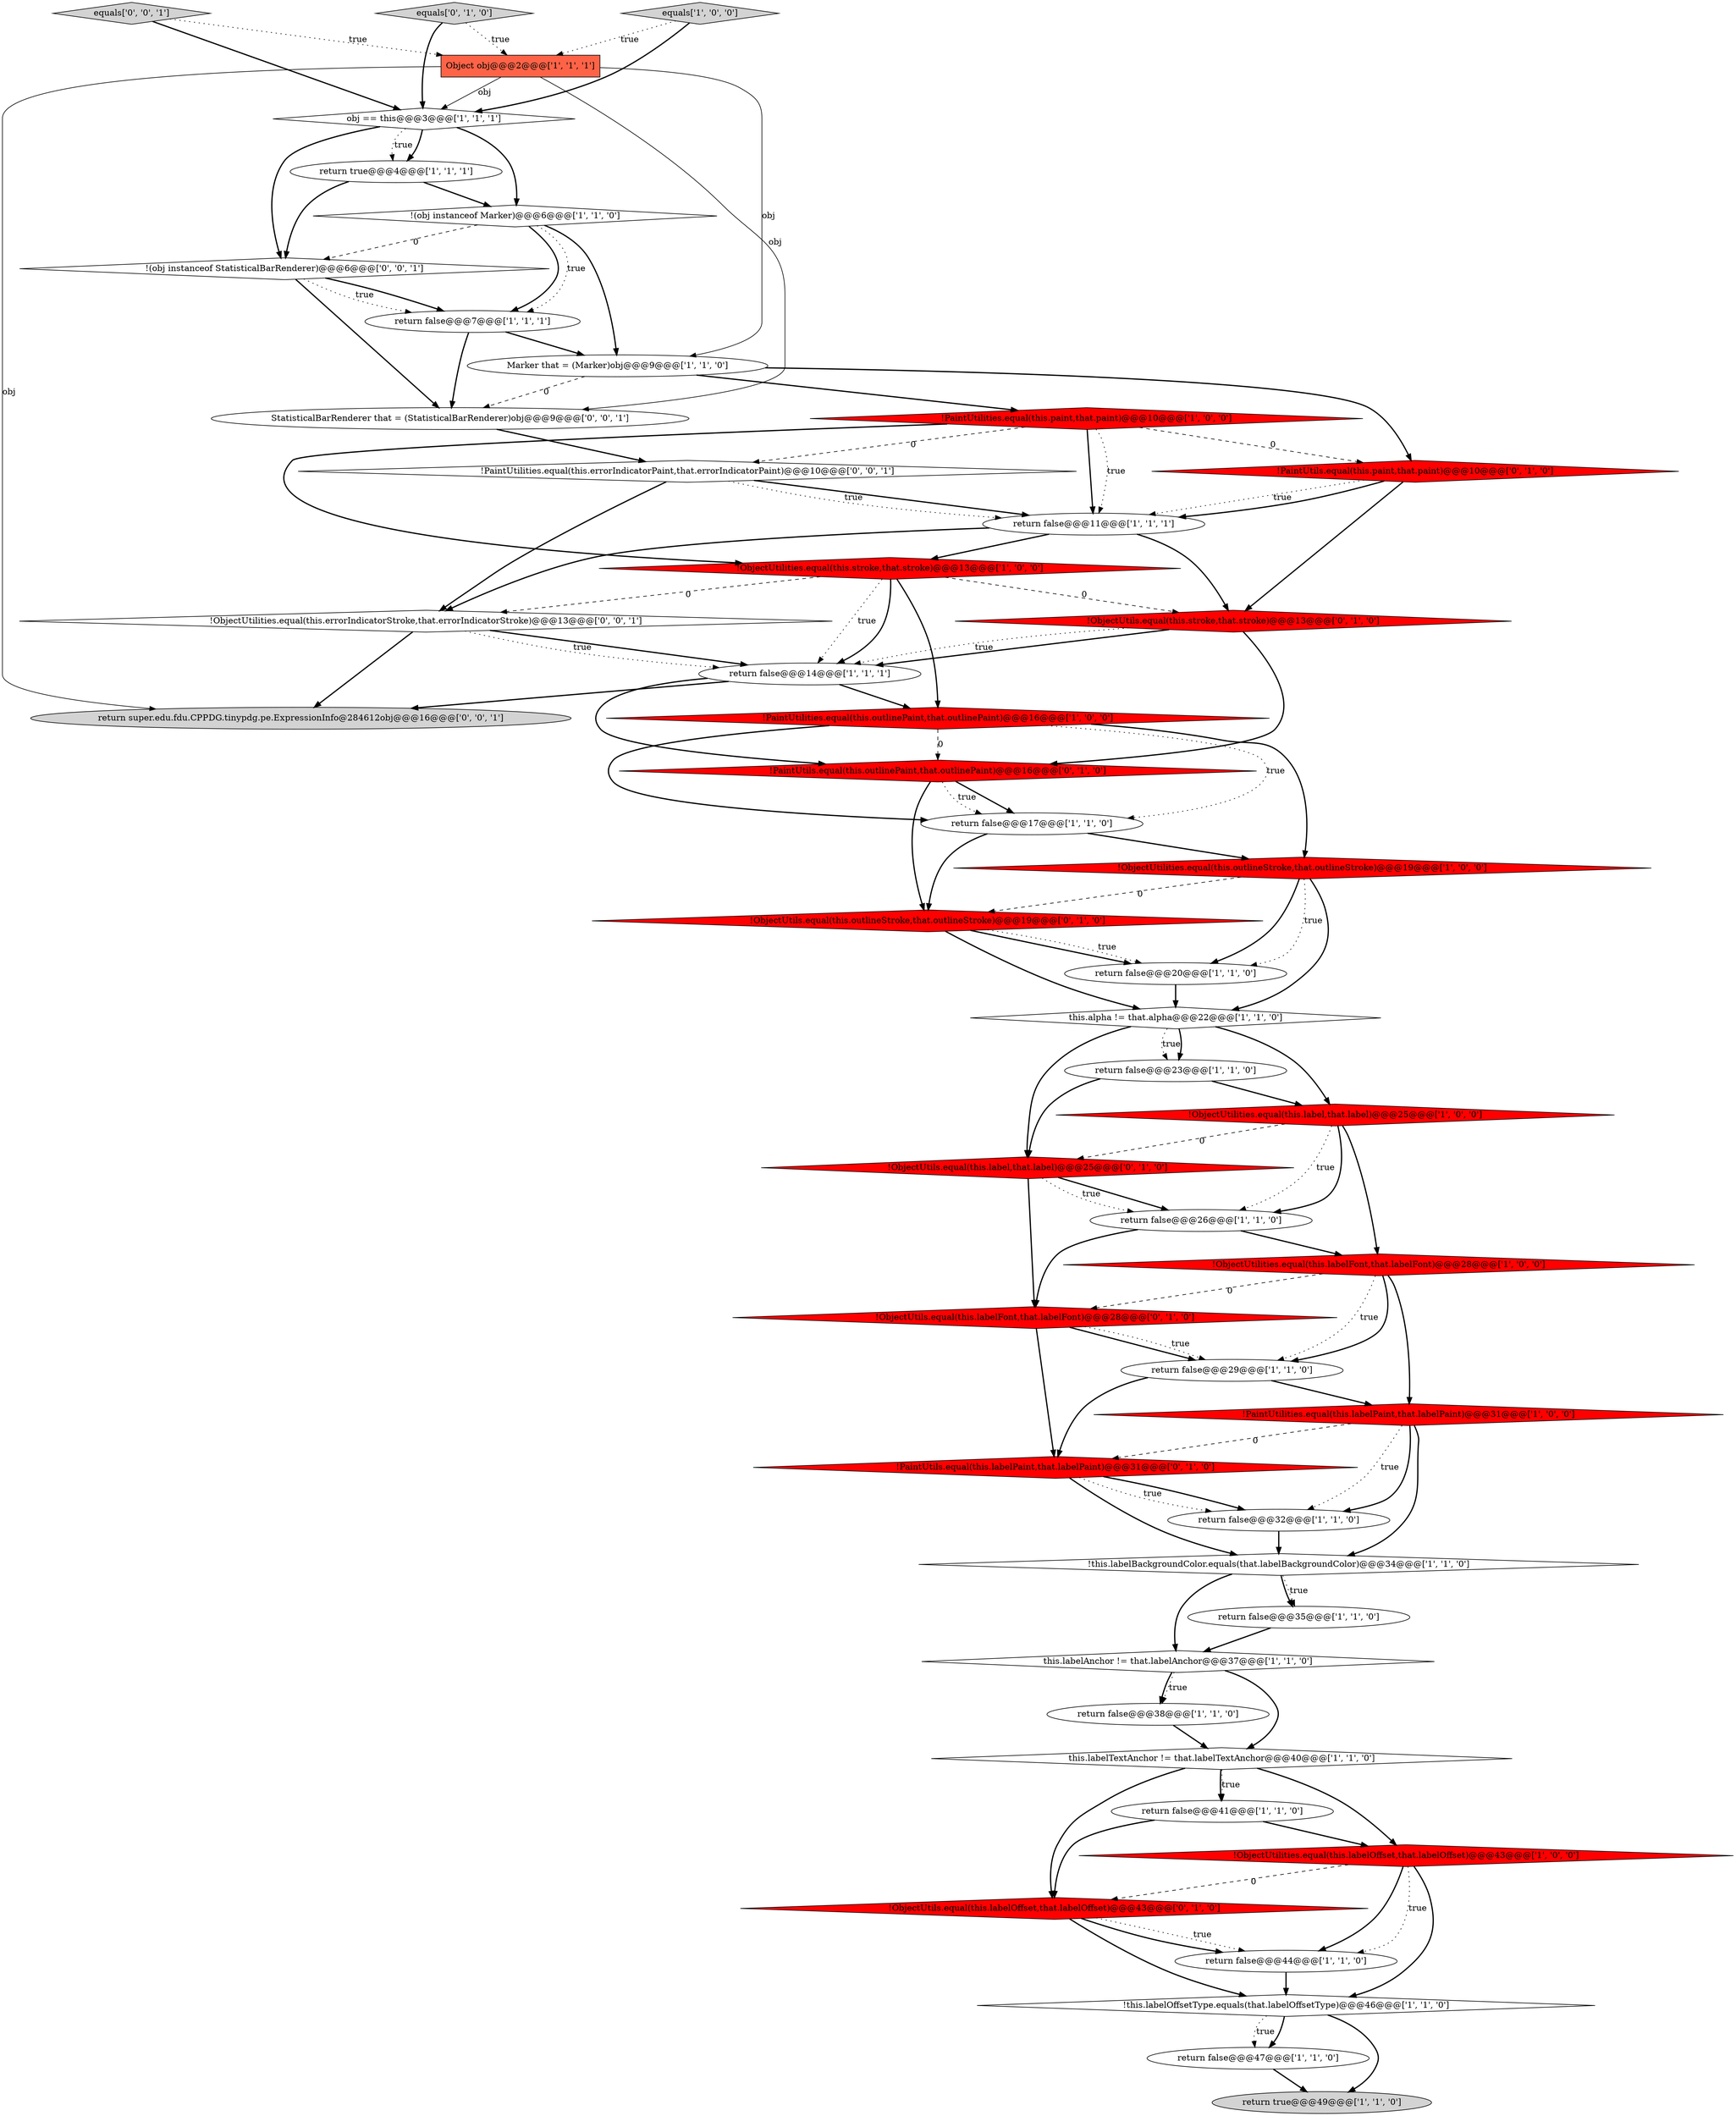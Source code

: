 digraph {
44 [style = filled, label = "!(obj instanceof StatisticalBarRenderer)@@@6@@@['0', '0', '1']", fillcolor = white, shape = diamond image = "AAA0AAABBB3BBB"];
2 [style = filled, label = "return false@@@7@@@['1', '1', '1']", fillcolor = white, shape = ellipse image = "AAA0AAABBB1BBB"];
48 [style = filled, label = "StatisticalBarRenderer that = (StatisticalBarRenderer)obj@@@9@@@['0', '0', '1']", fillcolor = white, shape = ellipse image = "AAA0AAABBB3BBB"];
39 [style = filled, label = "!ObjectUtils.equal(this.stroke,that.stroke)@@@13@@@['0', '1', '0']", fillcolor = red, shape = diamond image = "AAA1AAABBB2BBB"];
10 [style = filled, label = "return false@@@44@@@['1', '1', '0']", fillcolor = white, shape = ellipse image = "AAA0AAABBB1BBB"];
12 [style = filled, label = "return false@@@23@@@['1', '1', '0']", fillcolor = white, shape = ellipse image = "AAA0AAABBB1BBB"];
20 [style = filled, label = "!ObjectUtilities.equal(this.stroke,that.stroke)@@@13@@@['1', '0', '0']", fillcolor = red, shape = diamond image = "AAA1AAABBB1BBB"];
47 [style = filled, label = "!ObjectUtilities.equal(this.errorIndicatorStroke,that.errorIndicatorStroke)@@@13@@@['0', '0', '1']", fillcolor = white, shape = diamond image = "AAA0AAABBB3BBB"];
13 [style = filled, label = "return false@@@38@@@['1', '1', '0']", fillcolor = white, shape = ellipse image = "AAA0AAABBB1BBB"];
41 [style = filled, label = "!ObjectUtils.equal(this.outlineStroke,that.outlineStroke)@@@19@@@['0', '1', '0']", fillcolor = red, shape = diamond image = "AAA1AAABBB2BBB"];
8 [style = filled, label = "Marker that = (Marker)obj@@@9@@@['1', '1', '0']", fillcolor = white, shape = ellipse image = "AAA0AAABBB1BBB"];
21 [style = filled, label = "return false@@@32@@@['1', '1', '0']", fillcolor = white, shape = ellipse image = "AAA0AAABBB1BBB"];
7 [style = filled, label = "return false@@@47@@@['1', '1', '0']", fillcolor = white, shape = ellipse image = "AAA0AAABBB1BBB"];
3 [style = filled, label = "!ObjectUtilities.equal(this.labelFont,that.labelFont)@@@28@@@['1', '0', '0']", fillcolor = red, shape = diamond image = "AAA1AAABBB1BBB"];
14 [style = filled, label = "return true@@@4@@@['1', '1', '1']", fillcolor = white, shape = ellipse image = "AAA0AAABBB1BBB"];
15 [style = filled, label = "return false@@@29@@@['1', '1', '0']", fillcolor = white, shape = ellipse image = "AAA0AAABBB1BBB"];
0 [style = filled, label = "!ObjectUtilities.equal(this.outlineStroke,that.outlineStroke)@@@19@@@['1', '0', '0']", fillcolor = red, shape = diamond image = "AAA1AAABBB1BBB"];
46 [style = filled, label = "!PaintUtilities.equal(this.errorIndicatorPaint,that.errorIndicatorPaint)@@@10@@@['0', '0', '1']", fillcolor = white, shape = diamond image = "AAA0AAABBB3BBB"];
30 [style = filled, label = "equals['1', '0', '0']", fillcolor = lightgray, shape = diamond image = "AAA0AAABBB1BBB"];
37 [style = filled, label = "!ObjectUtils.equal(this.label,that.label)@@@25@@@['0', '1', '0']", fillcolor = red, shape = diamond image = "AAA1AAABBB2BBB"];
11 [style = filled, label = "return false@@@20@@@['1', '1', '0']", fillcolor = white, shape = ellipse image = "AAA0AAABBB1BBB"];
29 [style = filled, label = "return false@@@17@@@['1', '1', '0']", fillcolor = white, shape = ellipse image = "AAA0AAABBB1BBB"];
5 [style = filled, label = "Object obj@@@2@@@['1', '1', '1']", fillcolor = tomato, shape = box image = "AAA0AAABBB1BBB"];
31 [style = filled, label = "this.alpha != that.alpha@@@22@@@['1', '1', '0']", fillcolor = white, shape = diamond image = "AAA0AAABBB1BBB"];
43 [style = filled, label = "return super.edu.fdu.CPPDG.tinypdg.pe.ExpressionInfo@284612obj@@@16@@@['0', '0', '1']", fillcolor = lightgray, shape = ellipse image = "AAA0AAABBB3BBB"];
9 [style = filled, label = "return false@@@26@@@['1', '1', '0']", fillcolor = white, shape = ellipse image = "AAA0AAABBB1BBB"];
18 [style = filled, label = "!ObjectUtilities.equal(this.label,that.label)@@@25@@@['1', '0', '0']", fillcolor = red, shape = diamond image = "AAA1AAABBB1BBB"];
34 [style = filled, label = "!PaintUtils.equal(this.paint,that.paint)@@@10@@@['0', '1', '0']", fillcolor = red, shape = diamond image = "AAA1AAABBB2BBB"];
33 [style = filled, label = "!ObjectUtilities.equal(this.labelOffset,that.labelOffset)@@@43@@@['1', '0', '0']", fillcolor = red, shape = diamond image = "AAA1AAABBB1BBB"];
26 [style = filled, label = "this.labelAnchor != that.labelAnchor@@@37@@@['1', '1', '0']", fillcolor = white, shape = diamond image = "AAA0AAABBB1BBB"];
27 [style = filled, label = "return true@@@49@@@['1', '1', '0']", fillcolor = lightgray, shape = ellipse image = "AAA0AAABBB1BBB"];
22 [style = filled, label = "!PaintUtilities.equal(this.outlinePaint,that.outlinePaint)@@@16@@@['1', '0', '0']", fillcolor = red, shape = diamond image = "AAA1AAABBB1BBB"];
6 [style = filled, label = "return false@@@14@@@['1', '1', '1']", fillcolor = white, shape = ellipse image = "AAA0AAABBB1BBB"];
38 [style = filled, label = "!ObjectUtils.equal(this.labelFont,that.labelFont)@@@28@@@['0', '1', '0']", fillcolor = red, shape = diamond image = "AAA1AAABBB2BBB"];
24 [style = filled, label = "!(obj instanceof Marker)@@@6@@@['1', '1', '0']", fillcolor = white, shape = diamond image = "AAA0AAABBB1BBB"];
17 [style = filled, label = "!PaintUtilities.equal(this.paint,that.paint)@@@10@@@['1', '0', '0']", fillcolor = red, shape = diamond image = "AAA1AAABBB1BBB"];
4 [style = filled, label = "return false@@@11@@@['1', '1', '1']", fillcolor = white, shape = ellipse image = "AAA0AAABBB1BBB"];
23 [style = filled, label = "obj == this@@@3@@@['1', '1', '1']", fillcolor = white, shape = diamond image = "AAA0AAABBB1BBB"];
28 [style = filled, label = "!this.labelBackgroundColor.equals(that.labelBackgroundColor)@@@34@@@['1', '1', '0']", fillcolor = white, shape = diamond image = "AAA0AAABBB1BBB"];
40 [style = filled, label = "!PaintUtils.equal(this.labelPaint,that.labelPaint)@@@31@@@['0', '1', '0']", fillcolor = red, shape = diamond image = "AAA1AAABBB2BBB"];
16 [style = filled, label = "return false@@@41@@@['1', '1', '0']", fillcolor = white, shape = ellipse image = "AAA0AAABBB1BBB"];
35 [style = filled, label = "equals['0', '1', '0']", fillcolor = lightgray, shape = diamond image = "AAA0AAABBB2BBB"];
1 [style = filled, label = "!this.labelOffsetType.equals(that.labelOffsetType)@@@46@@@['1', '1', '0']", fillcolor = white, shape = diamond image = "AAA0AAABBB1BBB"];
42 [style = filled, label = "!ObjectUtils.equal(this.labelOffset,that.labelOffset)@@@43@@@['0', '1', '0']", fillcolor = red, shape = diamond image = "AAA1AAABBB2BBB"];
45 [style = filled, label = "equals['0', '0', '1']", fillcolor = lightgray, shape = diamond image = "AAA0AAABBB3BBB"];
19 [style = filled, label = "return false@@@35@@@['1', '1', '0']", fillcolor = white, shape = ellipse image = "AAA0AAABBB1BBB"];
36 [style = filled, label = "!PaintUtils.equal(this.outlinePaint,that.outlinePaint)@@@16@@@['0', '1', '0']", fillcolor = red, shape = diamond image = "AAA1AAABBB2BBB"];
32 [style = filled, label = "this.labelTextAnchor != that.labelTextAnchor@@@40@@@['1', '1', '0']", fillcolor = white, shape = diamond image = "AAA0AAABBB1BBB"];
25 [style = filled, label = "!PaintUtilities.equal(this.labelPaint,that.labelPaint)@@@31@@@['1', '0', '0']", fillcolor = red, shape = diamond image = "AAA1AAABBB1BBB"];
30->5 [style = dotted, label="true"];
14->24 [style = bold, label=""];
31->37 [style = bold, label=""];
18->3 [style = bold, label=""];
6->43 [style = bold, label=""];
22->36 [style = dashed, label="0"];
6->22 [style = bold, label=""];
15->25 [style = bold, label=""];
36->29 [style = bold, label=""];
1->27 [style = bold, label=""];
29->0 [style = bold, label=""];
39->6 [style = bold, label=""];
28->19 [style = dotted, label="true"];
41->11 [style = bold, label=""];
26->13 [style = dotted, label="true"];
38->15 [style = bold, label=""];
21->28 [style = bold, label=""];
37->9 [style = bold, label=""];
5->23 [style = solid, label="obj"];
45->5 [style = dotted, label="true"];
35->23 [style = bold, label=""];
22->0 [style = bold, label=""];
38->15 [style = dotted, label="true"];
37->38 [style = bold, label=""];
17->46 [style = dashed, label="0"];
12->18 [style = bold, label=""];
16->42 [style = bold, label=""];
42->1 [style = bold, label=""];
20->39 [style = dashed, label="0"];
20->47 [style = dashed, label="0"];
9->38 [style = bold, label=""];
0->11 [style = dotted, label="true"];
31->12 [style = dotted, label="true"];
25->21 [style = bold, label=""];
25->21 [style = dotted, label="true"];
8->48 [style = dashed, label="0"];
17->20 [style = bold, label=""];
23->44 [style = bold, label=""];
41->11 [style = dotted, label="true"];
44->2 [style = bold, label=""];
8->34 [style = bold, label=""];
22->29 [style = dotted, label="true"];
25->28 [style = bold, label=""];
47->6 [style = bold, label=""];
13->32 [style = bold, label=""];
26->32 [style = bold, label=""];
36->41 [style = bold, label=""];
3->38 [style = dashed, label="0"];
25->40 [style = dashed, label="0"];
47->43 [style = bold, label=""];
37->9 [style = dotted, label="true"];
12->37 [style = bold, label=""];
26->13 [style = bold, label=""];
23->14 [style = bold, label=""];
8->17 [style = bold, label=""];
23->14 [style = dotted, label="true"];
0->41 [style = dashed, label="0"];
46->4 [style = bold, label=""];
16->33 [style = bold, label=""];
19->26 [style = bold, label=""];
44->2 [style = dotted, label="true"];
18->9 [style = bold, label=""];
28->19 [style = bold, label=""];
18->37 [style = dashed, label="0"];
36->29 [style = dotted, label="true"];
24->8 [style = bold, label=""];
10->1 [style = bold, label=""];
32->42 [style = bold, label=""];
4->47 [style = bold, label=""];
20->6 [style = dotted, label="true"];
33->10 [style = dotted, label="true"];
0->31 [style = bold, label=""];
40->21 [style = bold, label=""];
2->48 [style = bold, label=""];
45->23 [style = bold, label=""];
17->4 [style = dotted, label="true"];
4->39 [style = bold, label=""];
22->29 [style = bold, label=""];
0->11 [style = bold, label=""];
28->26 [style = bold, label=""];
24->44 [style = dashed, label="0"];
5->48 [style = solid, label="obj"];
32->16 [style = bold, label=""];
1->7 [style = bold, label=""];
31->12 [style = bold, label=""];
32->33 [style = bold, label=""];
48->46 [style = bold, label=""];
11->31 [style = bold, label=""];
3->15 [style = dotted, label="true"];
18->9 [style = dotted, label="true"];
34->39 [style = bold, label=""];
34->4 [style = dotted, label="true"];
4->20 [style = bold, label=""];
9->3 [style = bold, label=""];
15->40 [style = bold, label=""];
41->31 [style = bold, label=""];
38->40 [style = bold, label=""];
5->43 [style = solid, label="obj"];
17->4 [style = bold, label=""];
46->4 [style = dotted, label="true"];
39->6 [style = dotted, label="true"];
17->34 [style = dashed, label="0"];
24->2 [style = bold, label=""];
35->5 [style = dotted, label="true"];
3->25 [style = bold, label=""];
29->41 [style = bold, label=""];
40->21 [style = dotted, label="true"];
30->23 [style = bold, label=""];
31->18 [style = bold, label=""];
33->10 [style = bold, label=""];
3->15 [style = bold, label=""];
33->1 [style = bold, label=""];
20->6 [style = bold, label=""];
40->28 [style = bold, label=""];
46->47 [style = bold, label=""];
5->8 [style = solid, label="obj"];
14->44 [style = bold, label=""];
6->36 [style = bold, label=""];
20->22 [style = bold, label=""];
33->42 [style = dashed, label="0"];
1->7 [style = dotted, label="true"];
42->10 [style = dotted, label="true"];
23->24 [style = bold, label=""];
44->48 [style = bold, label=""];
42->10 [style = bold, label=""];
47->6 [style = dotted, label="true"];
7->27 [style = bold, label=""];
34->4 [style = bold, label=""];
24->2 [style = dotted, label="true"];
32->16 [style = dotted, label="true"];
39->36 [style = bold, label=""];
2->8 [style = bold, label=""];
}
